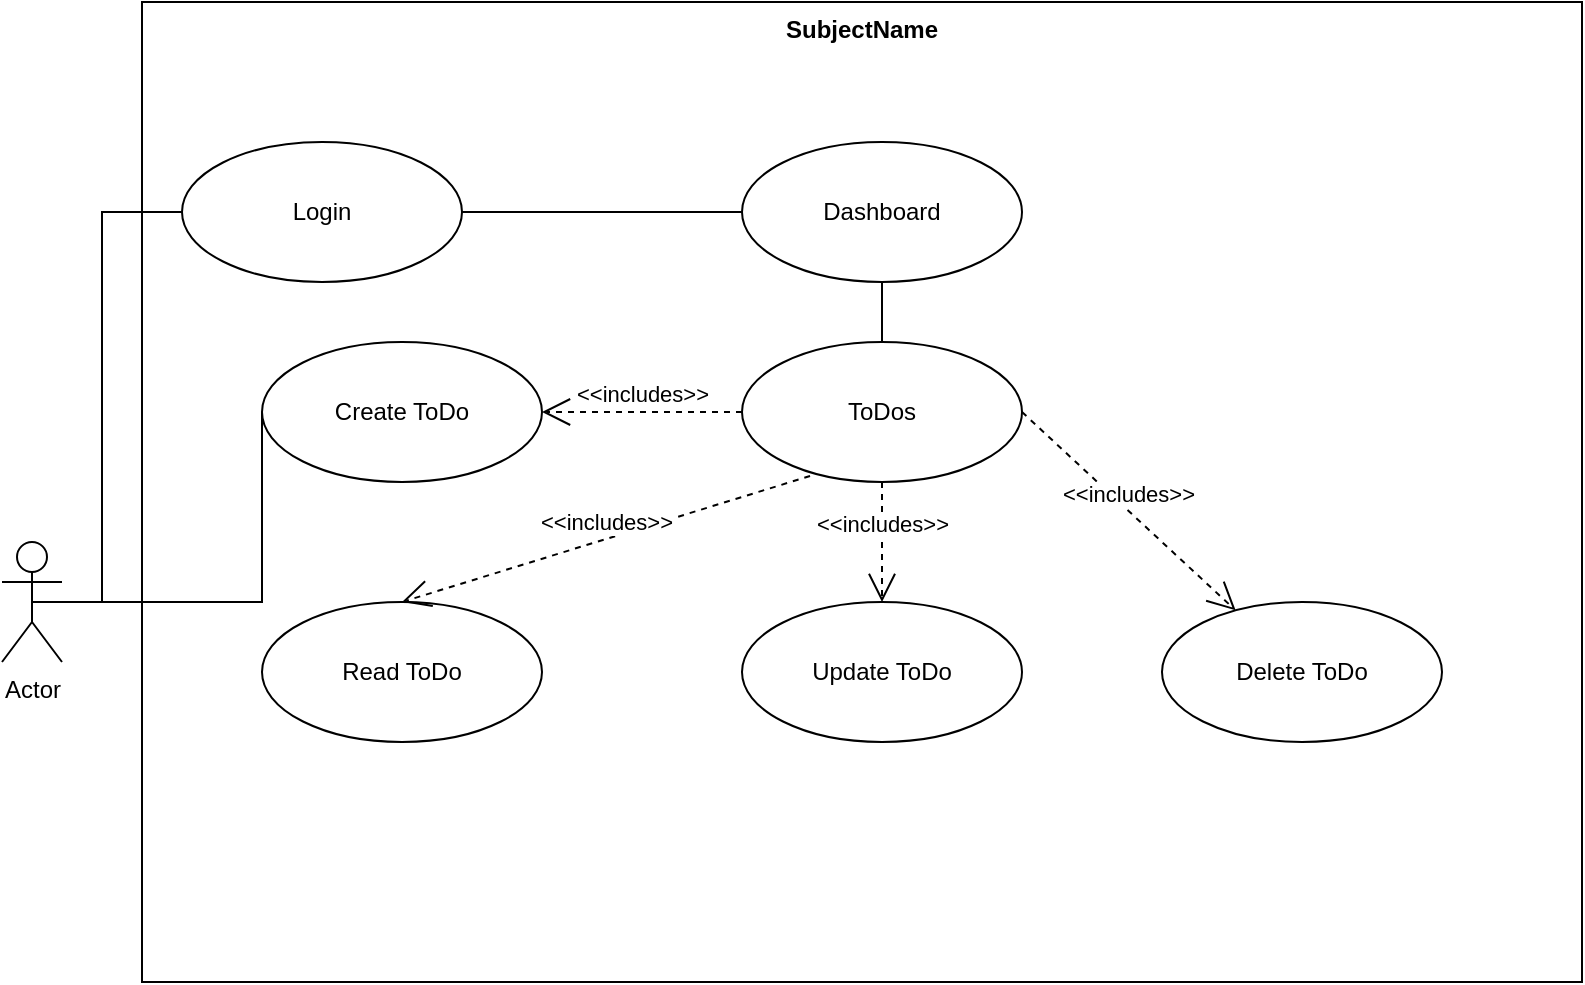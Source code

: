 <mxfile version="21.0.2" type="github"><diagram name="Seite-1" id="TJemyQbPq3wl4OqStQ6N"><mxGraphModel dx="1434" dy="1951" grid="1" gridSize="10" guides="1" tooltips="1" connect="1" arrows="1" fold="1" page="1" pageScale="1" pageWidth="827" pageHeight="1169" math="0" shadow="0"><root><mxCell id="0"/><mxCell id="1" parent="0"/><mxCell id="Yu1B-bsO_HYhuqAgiysn-1" value="Actor" style="shape=umlActor;verticalLabelPosition=bottom;verticalAlign=top;html=1;outlineConnect=0;" vertex="1" parent="1"><mxGeometry x="10" y="260" width="30" height="60" as="geometry"/></mxCell><mxCell id="Yu1B-bsO_HYhuqAgiysn-5" value="SubjectName" style="shape=rect;html=1;verticalAlign=top;fontStyle=1;whiteSpace=wrap;align=center;" vertex="1" parent="1"><mxGeometry x="80" y="-10" width="720" height="490" as="geometry"/></mxCell><mxCell id="Yu1B-bsO_HYhuqAgiysn-6" value="Login" style="ellipse;whiteSpace=wrap;html=1;" vertex="1" parent="1"><mxGeometry x="100" y="60" width="140" height="70" as="geometry"/></mxCell><mxCell id="Yu1B-bsO_HYhuqAgiysn-7" value="Dashboard" style="ellipse;whiteSpace=wrap;html=1;" vertex="1" parent="1"><mxGeometry x="380" y="60" width="140" height="70" as="geometry"/></mxCell><mxCell id="Yu1B-bsO_HYhuqAgiysn-8" value="" style="edgeStyle=none;html=1;endArrow=none;verticalAlign=bottom;rounded=0;entryX=0;entryY=0.5;entryDx=0;entryDy=0;exitX=0.5;exitY=0.5;exitDx=0;exitDy=0;exitPerimeter=0;" edge="1" parent="1" source="Yu1B-bsO_HYhuqAgiysn-1" target="Yu1B-bsO_HYhuqAgiysn-6"><mxGeometry width="160" relative="1" as="geometry"><mxPoint x="140" y="340" as="sourcePoint"/><mxPoint x="300" y="340" as="targetPoint"/><Array as="points"><mxPoint x="60" y="290"/><mxPoint x="60" y="250"/><mxPoint x="60" y="170"/><mxPoint x="60" y="95"/></Array></mxGeometry></mxCell><mxCell id="Yu1B-bsO_HYhuqAgiysn-9" value="" style="edgeStyle=none;html=1;endArrow=none;verticalAlign=bottom;rounded=0;exitX=1;exitY=0.5;exitDx=0;exitDy=0;entryX=0;entryY=0.5;entryDx=0;entryDy=0;" edge="1" parent="1" source="Yu1B-bsO_HYhuqAgiysn-6" target="Yu1B-bsO_HYhuqAgiysn-7"><mxGeometry width="160" relative="1" as="geometry"><mxPoint x="500" y="340" as="sourcePoint"/><mxPoint x="660" y="340" as="targetPoint"/></mxGeometry></mxCell><mxCell id="Yu1B-bsO_HYhuqAgiysn-10" value="ToDos" style="ellipse;whiteSpace=wrap;html=1;" vertex="1" parent="1"><mxGeometry x="380" y="160" width="140" height="70" as="geometry"/></mxCell><mxCell id="Yu1B-bsO_HYhuqAgiysn-11" value="" style="edgeStyle=none;html=1;endArrow=none;verticalAlign=bottom;rounded=0;exitX=0.5;exitY=1;exitDx=0;exitDy=0;entryX=0.5;entryY=0;entryDx=0;entryDy=0;" edge="1" parent="1" source="Yu1B-bsO_HYhuqAgiysn-7" target="Yu1B-bsO_HYhuqAgiysn-10"><mxGeometry width="160" relative="1" as="geometry"><mxPoint x="500" y="340" as="sourcePoint"/><mxPoint x="660" y="340" as="targetPoint"/></mxGeometry></mxCell><mxCell id="Yu1B-bsO_HYhuqAgiysn-13" value="Create ToDo" style="ellipse;whiteSpace=wrap;html=1;" vertex="1" parent="1"><mxGeometry x="140" y="160" width="140" height="70" as="geometry"/></mxCell><mxCell id="Yu1B-bsO_HYhuqAgiysn-14" value="Read ToDo" style="ellipse;whiteSpace=wrap;html=1;" vertex="1" parent="1"><mxGeometry x="140" y="290" width="140" height="70" as="geometry"/></mxCell><mxCell id="Yu1B-bsO_HYhuqAgiysn-15" value="Update ToDo" style="ellipse;whiteSpace=wrap;html=1;" vertex="1" parent="1"><mxGeometry x="380" y="290" width="140" height="70" as="geometry"/></mxCell><mxCell id="Yu1B-bsO_HYhuqAgiysn-16" value="Delete ToDo" style="ellipse;whiteSpace=wrap;html=1;" vertex="1" parent="1"><mxGeometry x="590" y="290" width="140" height="70" as="geometry"/></mxCell><mxCell id="Yu1B-bsO_HYhuqAgiysn-17" value="&amp;lt;&amp;lt;includes&amp;gt;&amp;gt;" style="edgeStyle=none;html=1;endArrow=open;endFill=0;endSize=12;verticalAlign=bottom;rounded=0;exitX=0;exitY=0.5;exitDx=0;exitDy=0;dashed=1;" edge="1" parent="1" source="Yu1B-bsO_HYhuqAgiysn-10" target="Yu1B-bsO_HYhuqAgiysn-13"><mxGeometry width="160" relative="1" as="geometry"><mxPoint x="500" y="340" as="sourcePoint"/><mxPoint x="660" y="340" as="targetPoint"/></mxGeometry></mxCell><mxCell id="Yu1B-bsO_HYhuqAgiysn-18" value="&amp;lt;&amp;lt;includes&amp;gt;&amp;gt;" style="edgeStyle=none;html=1;endArrow=open;endFill=0;endSize=12;verticalAlign=bottom;rounded=0;exitX=0.243;exitY=0.957;exitDx=0;exitDy=0;dashed=1;exitPerimeter=0;entryX=0.5;entryY=0;entryDx=0;entryDy=0;" edge="1" parent="1" source="Yu1B-bsO_HYhuqAgiysn-10" target="Yu1B-bsO_HYhuqAgiysn-14"><mxGeometry width="160" relative="1" as="geometry"><mxPoint x="411" y="243" as="sourcePoint"/><mxPoint x="329" y="287" as="targetPoint"/></mxGeometry></mxCell><mxCell id="Yu1B-bsO_HYhuqAgiysn-19" value="&amp;lt;&amp;lt;includes&amp;gt;&amp;gt;" style="edgeStyle=none;html=1;endArrow=open;endFill=0;endSize=12;verticalAlign=bottom;rounded=0;exitX=0.5;exitY=1;exitDx=0;exitDy=0;dashed=1;entryX=0.5;entryY=0;entryDx=0;entryDy=0;" edge="1" parent="1" source="Yu1B-bsO_HYhuqAgiysn-10" target="Yu1B-bsO_HYhuqAgiysn-15"><mxGeometry width="160" relative="1" as="geometry"><mxPoint x="562" y="260" as="sourcePoint"/><mxPoint x="480" y="304" as="targetPoint"/></mxGeometry></mxCell><mxCell id="Yu1B-bsO_HYhuqAgiysn-20" value="&amp;lt;&amp;lt;includes&amp;gt;&amp;gt;" style="edgeStyle=none;html=1;endArrow=open;endFill=0;endSize=12;verticalAlign=bottom;rounded=0;exitX=1;exitY=0.5;exitDx=0;exitDy=0;dashed=1;" edge="1" parent="1" source="Yu1B-bsO_HYhuqAgiysn-10" target="Yu1B-bsO_HYhuqAgiysn-16"><mxGeometry width="160" relative="1" as="geometry"><mxPoint x="410" y="225" as="sourcePoint"/><mxPoint x="328" y="269" as="targetPoint"/></mxGeometry></mxCell><mxCell id="Yu1B-bsO_HYhuqAgiysn-21" value="" style="edgeStyle=none;html=1;endArrow=none;verticalAlign=bottom;rounded=0;exitX=1;exitY=0.5;exitDx=0;exitDy=0;entryX=0;entryY=0.5;entryDx=0;entryDy=0;" edge="1" parent="1" target="Yu1B-bsO_HYhuqAgiysn-13"><mxGeometry width="160" relative="1" as="geometry"><mxPoint x="60" y="290" as="sourcePoint"/><mxPoint x="200" y="290" as="targetPoint"/><Array as="points"><mxPoint x="140" y="290"/></Array></mxGeometry></mxCell></root></mxGraphModel></diagram></mxfile>